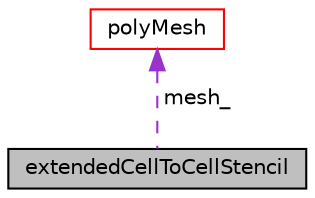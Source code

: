 digraph "extendedCellToCellStencil"
{
  bgcolor="transparent";
  edge [fontname="Helvetica",fontsize="10",labelfontname="Helvetica",labelfontsize="10"];
  node [fontname="Helvetica",fontsize="10",shape=record];
  Node1 [label="extendedCellToCellStencil",height=0.2,width=0.4,color="black", fillcolor="grey75", style="filled", fontcolor="black"];
  Node2 -> Node1 [dir="back",color="darkorchid3",fontsize="10",style="dashed",label=" mesh_" ,fontname="Helvetica"];
  Node2 [label="polyMesh",height=0.2,width=0.4,color="red",URL="$a01959.html",tooltip="Mesh consisting of general polyhedral cells. "];
}
